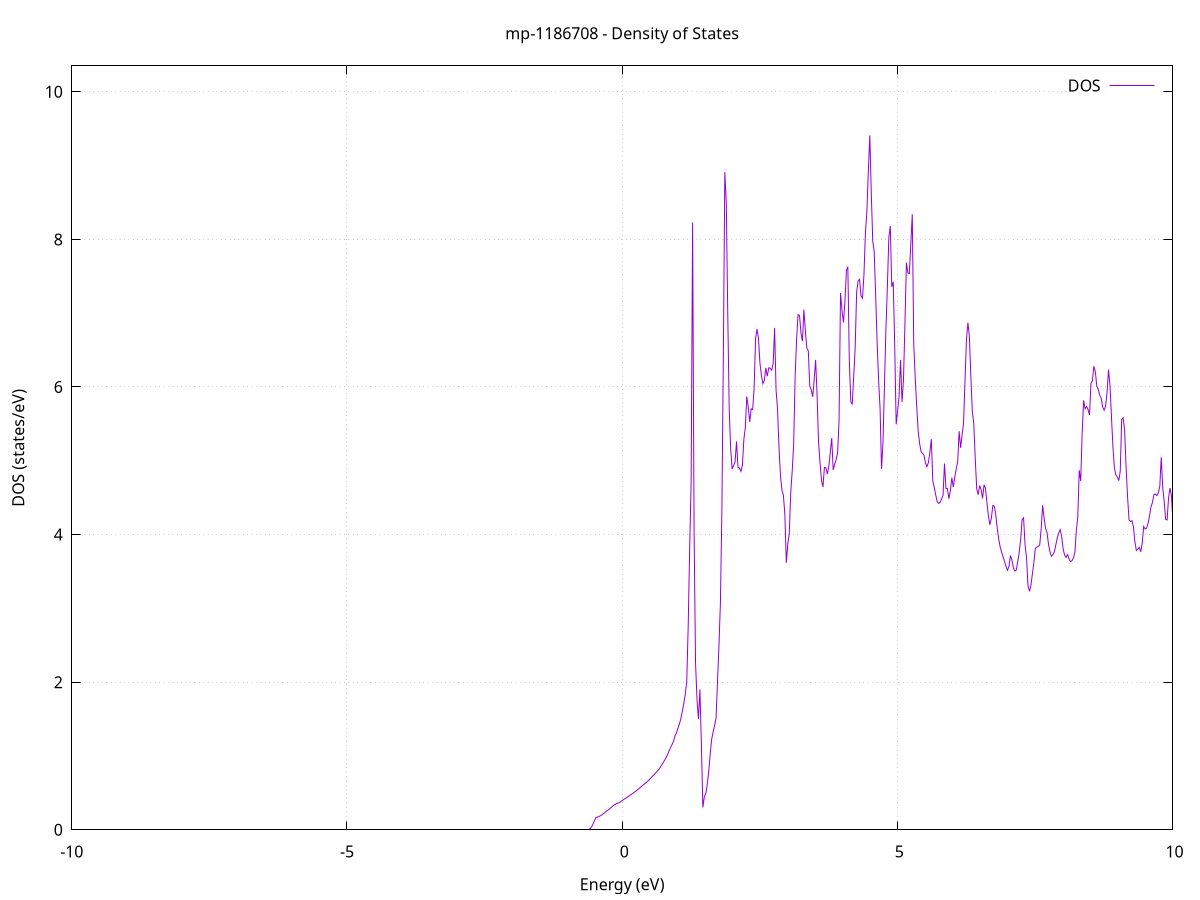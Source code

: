 set title 'mp-1186708 - Density of States'
set xlabel 'Energy (eV)'
set ylabel 'DOS (states/eV)'
set grid
set xrange [-10:10]
set yrange [0:10.351]
set xzeroaxis lt -1
set terminal png size 800,600
set output 'mp-1186708_dos_gnuplot.png'
plot '-' using 1:2 with lines title 'DOS'
-35.095800 0.000000
-35.069100 0.000000
-35.042500 0.000000
-35.015900 0.000000
-34.989300 0.000000
-34.962700 0.000000
-34.936100 0.000000
-34.909500 0.000000
-34.882900 0.000000
-34.856300 0.000000
-34.829700 0.000000
-34.803000 0.000000
-34.776400 0.000000
-34.749800 0.000000
-34.723200 0.000000
-34.696600 0.000000
-34.670000 0.000000
-34.643400 0.000000
-34.616800 0.000000
-34.590200 0.000000
-34.563600 0.000000
-34.536900 0.000000
-34.510300 0.000000
-34.483700 0.000000
-34.457100 0.000000
-34.430500 0.000000
-34.403900 0.000000
-34.377300 0.000000
-34.350700 0.000000
-34.324100 0.000000
-34.297500 0.000000
-34.270800 0.000000
-34.244200 0.000000
-34.217600 0.000000
-34.191000 0.000000
-34.164400 0.000000
-34.137800 0.000000
-34.111200 0.000000
-34.084600 0.000000
-34.058000 0.000000
-34.031400 0.000000
-34.004700 0.000000
-33.978100 0.000000
-33.951500 0.000000
-33.924900 0.000000
-33.898300 0.000000
-33.871700 0.000000
-33.845100 0.000000
-33.818500 0.000000
-33.791900 0.000000
-33.765200 0.000000
-33.738600 0.000000
-33.712000 0.000000
-33.685400 0.000000
-33.658800 0.000000
-33.632200 0.000000
-33.605600 0.000000
-33.579000 0.000000
-33.552400 0.000000
-33.525800 0.000000
-33.499100 0.000000
-33.472500 0.000000
-33.445900 0.000000
-33.419300 0.000000
-33.392700 0.000000
-33.366100 0.000000
-33.339500 0.000000
-33.312900 0.000000
-33.286300 0.000000
-33.259700 0.000000
-33.233000 0.000000
-33.206400 0.000000
-33.179800 0.000000
-33.153200 0.000000
-33.126600 0.000000
-33.100000 0.000000
-33.073400 0.000000
-33.046800 0.000000
-33.020200 0.000000
-32.993600 0.000000
-32.966900 0.000000
-32.940300 0.000000
-32.913700 0.000000
-32.887100 0.000000
-32.860500 0.000000
-32.833900 0.000000
-32.807300 0.000000
-32.780700 0.000000
-32.754100 0.000000
-32.727500 0.000000
-32.700800 0.000000
-32.674200 1.173200
-32.647600 14.674900
-32.621000 34.961000
-32.594400 23.400800
-32.567800 81.261400
-32.541200 138.782300
-32.514600 0.000000
-32.488000 0.000000
-32.461400 0.000000
-32.434700 0.000000
-32.408100 0.000000
-32.381500 0.000000
-32.354900 0.000000
-32.328300 0.000000
-32.301700 0.000000
-32.275100 0.000000
-32.248500 0.000000
-32.221900 0.000000
-32.195300 0.000000
-32.168600 0.000000
-32.142000 0.000000
-32.115400 0.000000
-32.088800 0.000000
-32.062200 0.000000
-32.035600 0.000000
-32.009000 0.000000
-31.982400 0.000000
-31.955800 0.000000
-31.929200 0.000000
-31.902500 0.000000
-31.875900 0.000000
-31.849300 0.000000
-31.822700 0.000000
-31.796100 0.000000
-31.769500 0.000000
-31.742900 0.000000
-31.716300 0.000000
-31.689700 0.000000
-31.663100 0.000000
-31.636400 0.000000
-31.609800 0.000000
-31.583200 0.000000
-31.556600 0.000000
-31.530000 0.000000
-31.503400 0.000000
-31.476800 0.000000
-31.450200 0.000000
-31.423600 0.000000
-31.396900 0.000000
-31.370300 0.000000
-31.343700 0.000000
-31.317100 0.000000
-31.290500 0.000000
-31.263900 0.000000
-31.237300 0.000000
-31.210700 0.000000
-31.184100 0.000000
-31.157500 0.000000
-31.130800 0.000000
-31.104200 0.000000
-31.077600 0.000000
-31.051000 0.000000
-31.024400 0.000000
-30.997800 0.000000
-30.971200 0.000000
-30.944600 0.000000
-30.918000 0.000000
-30.891400 0.000000
-30.864700 0.000000
-30.838100 0.000000
-30.811500 0.000000
-30.784900 0.000000
-30.758300 0.000000
-30.731700 0.000000
-30.705100 0.000000
-30.678500 0.000000
-30.651900 0.000000
-30.625300 0.000000
-30.598600 0.000000
-30.572000 0.000000
-30.545400 0.000000
-30.518800 0.000000
-30.492200 0.000000
-30.465600 0.000000
-30.439000 0.000000
-30.412400 0.000000
-30.385800 0.000000
-30.359200 0.000000
-30.332500 0.000000
-30.305900 0.000000
-30.279300 0.000000
-30.252700 0.000000
-30.226100 0.000000
-30.199500 0.000000
-30.172900 0.000000
-30.146300 0.000000
-30.119700 0.000000
-30.093100 0.000000
-30.066400 0.000000
-30.039800 0.000000
-30.013200 0.000000
-29.986600 0.000000
-29.960000 0.000000
-29.933400 0.000000
-29.906800 0.000000
-29.880200 0.000000
-29.853600 0.000000
-29.827000 0.000000
-29.800300 0.000000
-29.773700 0.000000
-29.747100 0.000000
-29.720500 0.000000
-29.693900 0.000000
-29.667300 0.000000
-29.640700 0.000000
-29.614100 0.000000
-29.587500 0.000000
-29.560900 0.000000
-29.534200 0.000000
-29.507600 0.000000
-29.481000 0.000000
-29.454400 0.000000
-29.427800 0.000000
-29.401200 0.000000
-29.374600 0.000000
-29.348000 0.000000
-29.321400 0.000000
-29.294800 0.000000
-29.268100 0.000000
-29.241500 0.000000
-29.214900 0.000000
-29.188300 0.000000
-29.161700 0.000000
-29.135100 0.000000
-29.108500 0.000000
-29.081900 0.000000
-29.055300 0.000000
-29.028600 0.000000
-29.002000 0.000000
-28.975400 0.000000
-28.948800 0.000000
-28.922200 0.000000
-28.895600 0.000000
-28.869000 0.000000
-28.842400 0.000000
-28.815800 0.000000
-28.789200 0.000000
-28.762500 0.000000
-28.735900 0.000000
-28.709300 0.000000
-28.682700 0.000000
-28.656100 0.000000
-28.629500 0.000000
-28.602900 0.000000
-28.576300 0.000000
-28.549700 0.000000
-28.523100 0.000000
-28.496400 0.000000
-28.469800 0.000000
-28.443200 0.000000
-28.416600 0.000000
-28.390000 0.000000
-28.363400 0.000000
-28.336800 0.000000
-28.310200 0.000000
-28.283600 0.000000
-28.257000 0.000000
-28.230300 0.000000
-28.203700 0.000000
-28.177100 0.000000
-28.150500 0.000000
-28.123900 0.000000
-28.097300 0.000000
-28.070700 0.000000
-28.044100 0.000000
-28.017500 0.000000
-27.990900 0.000000
-27.964200 0.000000
-27.937600 0.000000
-27.911000 0.000000
-27.884400 0.000000
-27.857800 0.000000
-27.831200 0.000000
-27.804600 0.000000
-27.778000 0.000000
-27.751400 0.000000
-27.724800 0.000000
-27.698100 0.000000
-27.671500 0.000000
-27.644900 0.000000
-27.618300 0.000000
-27.591700 0.000000
-27.565100 0.000000
-27.538500 0.000000
-27.511900 0.000000
-27.485300 0.000000
-27.458700 0.000000
-27.432000 0.000000
-27.405400 0.000000
-27.378800 0.000000
-27.352200 0.000000
-27.325600 0.000000
-27.299000 0.000000
-27.272400 0.000000
-27.245800 0.000000
-27.219200 0.000000
-27.192600 0.000000
-27.165900 0.000000
-27.139300 0.000000
-27.112700 0.000000
-27.086100 0.000000
-27.059500 0.000000
-27.032900 0.000000
-27.006300 0.000000
-26.979700 0.000000
-26.953100 0.000000
-26.926500 0.000000
-26.899800 0.000000
-26.873200 0.000000
-26.846600 0.000000
-26.820000 0.000000
-26.793400 0.000000
-26.766800 0.000000
-26.740200 0.000000
-26.713600 0.000000
-26.687000 0.000000
-26.660300 0.000000
-26.633700 0.000000
-26.607100 0.000000
-26.580500 0.000000
-26.553900 0.000000
-26.527300 0.000000
-26.500700 0.000000
-26.474100 0.000000
-26.447500 0.000000
-26.420900 0.000000
-26.394200 0.000000
-26.367600 0.000000
-26.341000 0.000000
-26.314400 0.000000
-26.287800 0.000000
-26.261200 0.000000
-26.234600 0.000000
-26.208000 0.000000
-26.181400 0.000000
-26.154800 0.000000
-26.128100 0.000000
-26.101500 0.000000
-26.074900 0.000000
-26.048300 0.000000
-26.021700 0.000000
-25.995100 0.000000
-25.968500 0.000000
-25.941900 0.000000
-25.915300 0.000000
-25.888700 0.000000
-25.862000 0.000000
-25.835400 0.000000
-25.808800 0.000000
-25.782200 0.000000
-25.755600 0.000000
-25.729000 0.000000
-25.702400 0.000000
-25.675800 0.000000
-25.649200 0.000000
-25.622600 0.000000
-25.595900 0.000000
-25.569300 0.000000
-25.542700 0.000000
-25.516100 0.000000
-25.489500 0.000000
-25.462900 0.000000
-25.436300 0.000000
-25.409700 0.000000
-25.383100 0.000000
-25.356500 0.000000
-25.329800 0.000000
-25.303200 0.000000
-25.276600 0.000000
-25.250000 0.000000
-25.223400 0.000000
-25.196800 0.000000
-25.170200 0.000000
-25.143600 0.000000
-25.117000 0.000000
-25.090400 0.000000
-25.063700 0.000000
-25.037100 0.000000
-25.010500 0.000000
-24.983900 0.000000
-24.957300 0.000000
-24.930700 0.000000
-24.904100 0.000000
-24.877500 0.000000
-24.850900 0.000000
-24.824300 0.000000
-24.797600 0.000000
-24.771000 0.000000
-24.744400 0.000000
-24.717800 0.000000
-24.691200 0.000000
-24.664600 0.000000
-24.638000 0.000000
-24.611400 0.000000
-24.584800 0.000000
-24.558200 0.000000
-24.531500 0.000000
-24.504900 0.000000
-24.478300 0.000000
-24.451700 0.000000
-24.425100 0.000000
-24.398500 0.000000
-24.371900 0.000000
-24.345300 0.000000
-24.318700 0.000000
-24.292000 0.000000
-24.265400 0.000000
-24.238800 0.000000
-24.212200 0.000000
-24.185600 0.000000
-24.159000 0.000000
-24.132400 0.000000
-24.105800 0.000000
-24.079200 0.000000
-24.052600 0.000000
-24.025900 0.000000
-23.999300 0.000000
-23.972700 0.000000
-23.946100 0.000000
-23.919500 0.000000
-23.892900 0.000000
-23.866300 0.000000
-23.839700 0.000000
-23.813100 0.000000
-23.786500 0.000000
-23.759800 0.000000
-23.733200 0.000000
-23.706600 0.000000
-23.680000 0.000000
-23.653400 0.000000
-23.626800 0.000000
-23.600200 0.000000
-23.573600 0.000000
-23.547000 0.000000
-23.520400 0.000000
-23.493700 0.000000
-23.467100 0.000000
-23.440500 0.000000
-23.413900 0.000000
-23.387300 0.000000
-23.360700 0.000000
-23.334100 0.000000
-23.307500 0.000000
-23.280900 0.000000
-23.254300 0.000000
-23.227600 0.000000
-23.201000 0.000000
-23.174400 0.000000
-23.147800 0.000000
-23.121200 0.000000
-23.094600 0.000000
-23.068000 0.000000
-23.041400 0.000000
-23.014800 0.000000
-22.988200 0.000000
-22.961500 0.000000
-22.934900 0.000000
-22.908300 0.000000
-22.881700 0.000000
-22.855100 0.000000
-22.828500 0.000000
-22.801900 0.000000
-22.775300 0.000000
-22.748700 0.000000
-22.722100 0.000000
-22.695400 0.000000
-22.668800 0.000000
-22.642200 0.000000
-22.615600 0.000000
-22.589000 0.000000
-22.562400 0.000000
-22.535800 0.000000
-22.509200 0.000000
-22.482600 0.000000
-22.456000 0.000000
-22.429300 0.000000
-22.402700 0.000000
-22.376100 0.000000
-22.349500 0.000000
-22.322900 0.000000
-22.296300 0.000000
-22.269700 0.000000
-22.243100 0.000000
-22.216500 0.000000
-22.189800 0.000000
-22.163200 0.000000
-22.136600 0.000000
-22.110000 0.000000
-22.083400 0.000000
-22.056800 0.000000
-22.030200 0.000000
-22.003600 0.000000
-21.977000 0.000000
-21.950400 0.000000
-21.923700 0.000000
-21.897100 0.000000
-21.870500 0.000000
-21.843900 0.000000
-21.817300 0.000000
-21.790700 0.000000
-21.764100 0.000000
-21.737500 0.000000
-21.710900 0.000000
-21.684300 0.000000
-21.657600 0.000000
-21.631000 0.000000
-21.604400 0.000000
-21.577800 0.000000
-21.551200 0.000000
-21.524600 0.000000
-21.498000 0.000000
-21.471400 0.000000
-21.444800 0.000000
-21.418200 0.000000
-21.391500 0.000000
-21.364900 0.000000
-21.338300 0.000000
-21.311700 0.000000
-21.285100 0.000000
-21.258500 0.000000
-21.231900 0.000000
-21.205300 0.000000
-21.178700 0.000000
-21.152100 0.000000
-21.125400 0.000000
-21.098800 0.000000
-21.072200 0.000000
-21.045600 0.000000
-21.019000 0.000000
-20.992400 0.000000
-20.965800 0.000000
-20.939200 0.000000
-20.912600 0.000000
-20.886000 0.000000
-20.859300 0.000000
-20.832700 0.000000
-20.806100 0.000000
-20.779500 0.000000
-20.752900 0.000000
-20.726300 0.000000
-20.699700 0.000000
-20.673100 0.000000
-20.646500 0.000000
-20.619900 0.000000
-20.593200 0.000000
-20.566600 0.000000
-20.540000 0.000000
-20.513400 0.000000
-20.486800 0.000000
-20.460200 0.000000
-20.433600 0.000000
-20.407000 0.000000
-20.380400 0.000000
-20.353800 0.000000
-20.327100 0.000000
-20.300500 0.000000
-20.273900 0.000000
-20.247300 0.000000
-20.220700 0.000000
-20.194100 0.000000
-20.167500 0.000000
-20.140900 0.000000
-20.114300 0.000000
-20.087700 0.000000
-20.061000 0.000000
-20.034400 0.000000
-20.007800 418.446800
-19.981200 0.000000
-19.954600 0.000000
-19.928000 0.000000
-19.901400 0.000000
-19.874800 0.000000
-19.848200 0.000000
-19.821500 0.000000
-19.794900 0.000000
-19.768300 0.000000
-19.741700 0.000000
-19.715100 0.000000
-19.688500 0.000000
-19.661900 0.000000
-19.635300 0.000000
-19.608700 0.000000
-19.582100 0.000000
-19.555400 0.000000
-19.528800 0.000000
-19.502200 0.000000
-19.475600 0.000000
-19.449000 0.000000
-19.422400 0.000000
-19.395800 0.000000
-19.369200 0.000000
-19.342600 0.000000
-19.316000 0.000000
-19.289300 0.000000
-19.262700 0.000000
-19.236100 0.000000
-19.209500 0.000000
-19.182900 0.000000
-19.156300 0.000000
-19.129700 0.000000
-19.103100 0.000000
-19.076500 0.000000
-19.049900 0.000000
-19.023200 0.000000
-18.996600 0.000000
-18.970000 0.000000
-18.943400 0.000000
-18.916800 0.000000
-18.890200 0.000000
-18.863600 0.000000
-18.837000 0.000000
-18.810400 0.000000
-18.783800 0.000000
-18.757100 0.000000
-18.730500 0.000000
-18.703900 0.000000
-18.677300 0.000000
-18.650700 0.000000
-18.624100 0.000000
-18.597500 0.000000
-18.570900 0.000000
-18.544300 0.000000
-18.517700 0.000000
-18.491000 0.000000
-18.464400 0.000000
-18.437800 0.000000
-18.411200 0.000000
-18.384600 0.000000
-18.358000 0.000000
-18.331400 0.000000
-18.304800 0.000000
-18.278200 0.000000
-18.251600 0.000000
-18.224900 0.000000
-18.198300 0.000000
-18.171700 0.000000
-18.145100 0.000000
-18.118500 0.000000
-18.091900 0.000000
-18.065300 0.000000
-18.038700 0.000000
-18.012100 0.000000
-17.985500 0.000000
-17.958800 0.000000
-17.932200 0.000000
-17.905600 0.000000
-17.879000 0.000000
-17.852400 0.000000
-17.825800 0.000000
-17.799200 0.000000
-17.772600 0.000000
-17.746000 0.000000
-17.719400 0.000000
-17.692700 0.000000
-17.666100 0.000000
-17.639500 0.000000
-17.612900 0.000000
-17.586300 0.000000
-17.559700 0.000000
-17.533100 0.000000
-17.506500 0.000000
-17.479900 0.000000
-17.453200 0.000000
-17.426600 0.000000
-17.400000 0.000000
-17.373400 0.000000
-17.346800 0.000000
-17.320200 0.000000
-17.293600 0.000000
-17.267000 0.000000
-17.240400 0.000000
-17.213800 0.000000
-17.187100 0.000000
-17.160500 0.000000
-17.133900 0.000000
-17.107300 0.000000
-17.080700 0.000000
-17.054100 0.000000
-17.027500 0.000000
-17.000900 0.000000
-16.974300 0.000000
-16.947700 0.000000
-16.921000 0.000000
-16.894400 0.000000
-16.867800 0.000000
-16.841200 0.000000
-16.814600 0.000000
-16.788000 0.000000
-16.761400 0.000000
-16.734800 0.000000
-16.708200 0.000000
-16.681600 0.000000
-16.654900 0.000000
-16.628300 0.000000
-16.601700 0.000000
-16.575100 0.000000
-16.548500 0.000000
-16.521900 0.000000
-16.495300 0.000000
-16.468700 0.000000
-16.442100 0.000000
-16.415500 0.000000
-16.388800 0.000000
-16.362200 0.000000
-16.335600 0.000000
-16.309000 0.000000
-16.282400 0.000000
-16.255800 0.000000
-16.229200 0.000000
-16.202600 0.000000
-16.176000 0.000000
-16.149400 0.000000
-16.122700 0.000000
-16.096100 0.000000
-16.069500 0.000000
-16.042900 0.000000
-16.016300 0.000000
-15.989700 0.000000
-15.963100 0.000000
-15.936500 0.000000
-15.909900 0.000000
-15.883300 0.000000
-15.856600 0.000000
-15.830000 0.000000
-15.803400 0.000000
-15.776800 0.000000
-15.750200 0.000000
-15.723600 0.000000
-15.697000 0.000000
-15.670400 0.000000
-15.643800 0.000000
-15.617200 0.000000
-15.590500 0.000000
-15.563900 0.000000
-15.537300 0.000000
-15.510700 0.000000
-15.484100 0.000000
-15.457500 0.000000
-15.430900 0.000000
-15.404300 0.000000
-15.377700 0.000000
-15.351100 0.000000
-15.324400 0.000000
-15.297800 0.000000
-15.271200 0.000000
-15.244600 2.519100
-15.218000 4.642500
-15.191400 5.198100
-15.164800 6.456900
-15.138200 7.884000
-15.111600 14.741400
-15.084900 15.421900
-15.058300 18.907100
-15.031700 17.723200
-15.005100 20.685500
-14.978500 22.403800
-14.951900 25.233400
-14.925300 23.033800
-14.898700 34.290700
-14.872100 11.572900
-14.845500 5.193100
-14.818800 7.593000
-14.792200 15.277800
-14.765600 20.189500
-14.739000 17.205000
-14.712400 13.675900
-14.685800 17.245100
-14.659200 22.885500
-14.632600 20.950700
-14.606000 19.079300
-14.579400 19.461700
-14.552700 17.695700
-14.526100 14.605300
-14.499500 31.521000
-14.472900 30.955600
-14.446300 22.540200
-14.419700 25.053200
-14.393100 43.542900
-14.366500 47.281400
-14.339900 38.298700
-14.313300 1.714800
-14.286600 0.000000
-14.260000 0.000000
-14.233400 0.000000
-14.206800 0.000000
-14.180200 0.000000
-14.153600 0.000000
-14.127000 0.000000
-14.100400 0.000000
-14.073800 0.000000
-14.047200 0.000000
-14.020500 0.000000
-13.993900 0.000000
-13.967300 0.000000
-13.940700 0.000000
-13.914100 0.000000
-13.887500 0.000000
-13.860900 0.000000
-13.834300 0.000000
-13.807700 0.000000
-13.781100 0.000000
-13.754400 0.000000
-13.727800 0.000000
-13.701200 0.000000
-13.674600 0.000000
-13.648000 0.000000
-13.621400 0.000000
-13.594800 0.000000
-13.568200 0.000000
-13.541600 0.000000
-13.515000 0.000000
-13.488300 0.000000
-13.461700 0.000000
-13.435100 0.000000
-13.408500 0.000000
-13.381900 0.000000
-13.355300 0.000000
-13.328700 0.000000
-13.302100 0.000000
-13.275500 0.000000
-13.248900 0.000000
-13.222200 0.000000
-13.195600 0.000000
-13.169000 0.000000
-13.142400 0.000000
-13.115800 0.000000
-13.089200 0.000000
-13.062600 0.000000
-13.036000 0.000000
-13.009400 0.000000
-12.982800 0.000000
-12.956100 0.000000
-12.929500 0.000000
-12.902900 0.000000
-12.876300 0.000000
-12.849700 0.000000
-12.823100 0.000000
-12.796500 0.000000
-12.769900 0.000000
-12.743300 0.000000
-12.716600 0.000000
-12.690000 0.000000
-12.663400 0.000000
-12.636800 0.000000
-12.610200 0.000000
-12.583600 0.000000
-12.557000 0.000000
-12.530400 0.000000
-12.503800 0.000000
-12.477200 0.000000
-12.450500 0.000000
-12.423900 0.000000
-12.397300 0.000000
-12.370700 0.000000
-12.344100 0.000000
-12.317500 0.000000
-12.290900 0.000000
-12.264300 0.000000
-12.237700 0.000000
-12.211100 0.000000
-12.184400 0.000000
-12.157800 0.000000
-12.131200 0.000000
-12.104600 0.000000
-12.078000 0.000000
-12.051400 0.000000
-12.024800 0.000000
-11.998200 0.000000
-11.971600 0.000000
-11.945000 0.000000
-11.918300 0.000000
-11.891700 0.000000
-11.865100 0.000000
-11.838500 0.000000
-11.811900 0.000000
-11.785300 0.000000
-11.758700 0.000000
-11.732100 0.000000
-11.705500 0.000000
-11.678900 0.000000
-11.652200 0.000000
-11.625600 0.000000
-11.599000 0.000000
-11.572400 0.000000
-11.545800 0.000000
-11.519200 0.000000
-11.492600 0.000000
-11.466000 0.000000
-11.439400 0.000000
-11.412800 0.000000
-11.386100 0.000000
-11.359500 0.000000
-11.332900 0.000000
-11.306300 0.000000
-11.279700 0.000000
-11.253100 0.000000
-11.226500 0.000000
-11.199900 0.000000
-11.173300 0.000000
-11.146700 0.000000
-11.120000 0.000000
-11.093400 0.000000
-11.066800 0.000000
-11.040200 0.000000
-11.013600 0.000000
-10.987000 0.000000
-10.960400 0.000000
-10.933800 0.000000
-10.907200 0.000000
-10.880600 0.000000
-10.853900 0.000000
-10.827300 0.000000
-10.800700 0.000000
-10.774100 0.000000
-10.747500 0.000000
-10.720900 0.000000
-10.694300 0.000000
-10.667700 0.000000
-10.641100 0.000000
-10.614500 0.000000
-10.587800 0.000000
-10.561200 0.000000
-10.534600 0.000000
-10.508000 0.000000
-10.481400 0.000000
-10.454800 0.000000
-10.428200 0.000000
-10.401600 0.000000
-10.375000 0.000000
-10.348300 0.000000
-10.321700 0.000000
-10.295100 0.000000
-10.268500 0.000000
-10.241900 0.000000
-10.215300 0.000000
-10.188700 0.000000
-10.162100 0.000000
-10.135500 0.000000
-10.108900 0.000000
-10.082200 0.000000
-10.055600 0.000000
-10.029000 0.000000
-10.002400 0.000000
-9.975800 0.000000
-9.949200 0.000000
-9.922600 0.000000
-9.896000 0.000000
-9.869400 0.000000
-9.842800 0.000000
-9.816100 0.000000
-9.789500 0.000000
-9.762900 0.000000
-9.736300 0.000000
-9.709700 0.000000
-9.683100 0.000000
-9.656500 0.000000
-9.629900 0.000000
-9.603300 0.000000
-9.576700 0.000000
-9.550000 0.000000
-9.523400 0.000000
-9.496800 0.000000
-9.470200 0.000000
-9.443600 0.000000
-9.417000 0.000000
-9.390400 0.000000
-9.363800 0.000000
-9.337200 0.000000
-9.310600 0.000000
-9.283900 0.000000
-9.257300 0.000000
-9.230700 0.000000
-9.204100 0.000000
-9.177500 0.000000
-9.150900 0.000000
-9.124300 0.000000
-9.097700 0.000000
-9.071100 0.000000
-9.044500 0.000000
-9.017800 0.000000
-8.991200 0.000000
-8.964600 0.000000
-8.938000 0.000000
-8.911400 0.000000
-8.884800 0.000000
-8.858200 0.000000
-8.831600 0.000000
-8.805000 0.000000
-8.778400 0.000000
-8.751700 0.000000
-8.725100 0.000000
-8.698500 0.000000
-8.671900 0.000000
-8.645300 0.000000
-8.618700 0.000000
-8.592100 0.000000
-8.565500 0.000000
-8.538900 0.000000
-8.512300 0.000000
-8.485600 0.000000
-8.459000 0.000000
-8.432400 0.000000
-8.405800 0.000000
-8.379200 0.000000
-8.352600 0.000000
-8.326000 0.000000
-8.299400 0.000000
-8.272800 0.000000
-8.246100 0.000000
-8.219500 0.000000
-8.192900 0.000000
-8.166300 0.000000
-8.139700 0.000000
-8.113100 0.000000
-8.086500 0.000000
-8.059900 0.000000
-8.033300 0.000000
-8.006700 0.000000
-7.980000 0.000000
-7.953400 0.000000
-7.926800 0.000000
-7.900200 0.000000
-7.873600 0.000000
-7.847000 0.000000
-7.820400 0.000000
-7.793800 0.000000
-7.767200 0.000000
-7.740600 0.000000
-7.713900 0.000000
-7.687300 0.000000
-7.660700 0.000000
-7.634100 0.000000
-7.607500 0.000000
-7.580900 0.000000
-7.554300 0.000000
-7.527700 0.000000
-7.501100 0.000000
-7.474500 0.000000
-7.447800 0.000000
-7.421200 0.000000
-7.394600 0.000000
-7.368000 0.000000
-7.341400 0.000000
-7.314800 0.000000
-7.288200 0.000000
-7.261600 0.000000
-7.235000 0.000000
-7.208400 0.000000
-7.181700 0.000000
-7.155100 0.000000
-7.128500 0.000000
-7.101900 0.000000
-7.075300 0.000000
-7.048700 0.000000
-7.022100 0.000000
-6.995500 0.000000
-6.968900 0.000000
-6.942300 0.000000
-6.915600 0.000000
-6.889000 0.000000
-6.862400 0.000000
-6.835800 0.000000
-6.809200 0.000000
-6.782600 0.000000
-6.756000 0.000000
-6.729400 0.000000
-6.702800 0.000000
-6.676200 0.000000
-6.649500 0.000000
-6.622900 0.000000
-6.596300 0.000000
-6.569700 0.000000
-6.543100 0.000000
-6.516500 0.000000
-6.489900 0.000000
-6.463300 0.000000
-6.436700 0.000000
-6.410100 0.000000
-6.383400 0.000000
-6.356800 0.000000
-6.330200 0.000000
-6.303600 0.000000
-6.277000 0.000000
-6.250400 0.000000
-6.223800 0.000000
-6.197200 0.000000
-6.170600 0.000000
-6.144000 0.000000
-6.117300 0.000000
-6.090700 0.000000
-6.064100 0.000000
-6.037500 0.000000
-6.010900 0.000000
-5.984300 0.000000
-5.957700 0.000000
-5.931100 0.000000
-5.904500 0.000000
-5.877800 0.000000
-5.851200 0.000000
-5.824600 0.000000
-5.798000 0.000000
-5.771400 0.000000
-5.744800 0.000000
-5.718200 0.000000
-5.691600 0.000000
-5.665000 0.000000
-5.638400 0.000000
-5.611700 0.000000
-5.585100 0.000000
-5.558500 0.000000
-5.531900 0.000000
-5.505300 0.000000
-5.478700 0.000000
-5.452100 0.000000
-5.425500 0.000000
-5.398900 0.000000
-5.372300 0.000000
-5.345600 0.000000
-5.319000 0.000000
-5.292400 0.000000
-5.265800 0.000000
-5.239200 0.000000
-5.212600 0.000000
-5.186000 0.000000
-5.159400 0.000000
-5.132800 0.000000
-5.106200 0.000000
-5.079500 0.000000
-5.052900 0.000000
-5.026300 0.000000
-4.999700 0.000000
-4.973100 0.000000
-4.946500 0.000000
-4.919900 0.000000
-4.893300 0.000000
-4.866700 0.000000
-4.840100 0.000000
-4.813400 0.000000
-4.786800 0.000000
-4.760200 0.000000
-4.733600 0.000000
-4.707000 0.000000
-4.680400 0.000000
-4.653800 0.000000
-4.627200 0.000000
-4.600600 0.000000
-4.574000 0.000000
-4.547300 0.000000
-4.520700 0.000000
-4.494100 0.000000
-4.467500 0.000000
-4.440900 0.000000
-4.414300 0.000000
-4.387700 0.000000
-4.361100 0.000000
-4.334500 0.000000
-4.307900 0.000000
-4.281200 0.000000
-4.254600 0.000000
-4.228000 0.000000
-4.201400 0.000000
-4.174800 0.000000
-4.148200 0.000000
-4.121600 0.000000
-4.095000 0.000000
-4.068400 0.000000
-4.041800 0.000000
-4.015100 0.000000
-3.988500 0.000000
-3.961900 0.000000
-3.935300 0.000000
-3.908700 0.000000
-3.882100 0.000000
-3.855500 0.000000
-3.828900 0.000000
-3.802300 0.000000
-3.775700 0.000000
-3.749000 0.000000
-3.722400 0.000000
-3.695800 0.000000
-3.669200 0.000000
-3.642600 0.000000
-3.616000 0.000000
-3.589400 0.000000
-3.562800 0.000000
-3.536200 0.000000
-3.509500 0.000000
-3.482900 0.000000
-3.456300 0.000000
-3.429700 0.000000
-3.403100 0.000000
-3.376500 0.000000
-3.349900 0.000000
-3.323300 0.000000
-3.296700 0.000000
-3.270100 0.000000
-3.243400 0.000000
-3.216800 0.000000
-3.190200 0.000000
-3.163600 0.000000
-3.137000 0.000000
-3.110400 0.000000
-3.083800 0.000000
-3.057200 0.000000
-3.030600 0.000000
-3.004000 0.000000
-2.977300 0.000000
-2.950700 0.000000
-2.924100 0.000000
-2.897500 0.000000
-2.870900 0.000000
-2.844300 0.000000
-2.817700 0.000000
-2.791100 0.000000
-2.764500 0.000000
-2.737900 0.000000
-2.711200 0.000000
-2.684600 0.000000
-2.658000 0.000000
-2.631400 0.000000
-2.604800 0.000000
-2.578200 0.000000
-2.551600 0.000000
-2.525000 0.000000
-2.498400 0.000000
-2.471800 0.000000
-2.445100 0.000000
-2.418500 0.000000
-2.391900 0.000000
-2.365300 0.000000
-2.338700 0.000000
-2.312100 0.000000
-2.285500 0.000000
-2.258900 0.000000
-2.232300 0.000000
-2.205700 0.000000
-2.179000 0.000000
-2.152400 0.000000
-2.125800 0.000000
-2.099200 0.000000
-2.072600 0.000000
-2.046000 0.000000
-2.019400 0.000000
-1.992800 0.000000
-1.966200 0.000000
-1.939600 0.000000
-1.912900 0.000000
-1.886300 0.000000
-1.859700 0.000000
-1.833100 0.000000
-1.806500 0.000000
-1.779900 0.000000
-1.753300 0.000000
-1.726700 0.000000
-1.700100 0.000000
-1.673500 0.000000
-1.646800 0.000000
-1.620200 0.000000
-1.593600 0.000000
-1.567000 0.000000
-1.540400 0.000000
-1.513800 0.000000
-1.487200 0.000000
-1.460600 0.000000
-1.434000 0.000000
-1.407400 0.000000
-1.380700 0.000000
-1.354100 0.000000
-1.327500 0.000000
-1.300900 0.000000
-1.274300 0.000000
-1.247700 0.000000
-1.221100 0.000000
-1.194500 0.000000
-1.167900 0.000000
-1.141200 0.000000
-1.114600 0.000000
-1.088000 0.000000
-1.061400 0.000000
-1.034800 0.000000
-1.008200 0.000000
-0.981600 0.000000
-0.955000 0.000000
-0.928400 0.000000
-0.901800 0.000000
-0.875100 0.000000
-0.848500 0.000000
-0.821900 0.000000
-0.795300 0.000000
-0.768700 0.000000
-0.742100 0.000000
-0.715500 0.000000
-0.688900 0.000000
-0.662300 0.000000
-0.635700 0.000000
-0.609000 0.002600
-0.582400 0.015800
-0.555800 0.040400
-0.529200 0.076300
-0.502600 0.121500
-0.476000 0.168200
-0.449400 0.172200
-0.422800 0.179300
-0.396200 0.189600
-0.369600 0.202200
-0.342900 0.216500
-0.316300 0.232400
-0.289700 0.249900
-0.263100 0.262600
-0.236500 0.277700
-0.209900 0.294800
-0.183300 0.312200
-0.156700 0.329300
-0.130100 0.343200
-0.103500 0.353800
-0.076800 0.361100
-0.050200 0.367300
-0.023600 0.383800
0.003000 0.397000
0.029600 0.410400
0.056200 0.423800
0.082800 0.437200
0.109400 0.450500
0.136000 0.463600
0.162600 0.477100
0.189300 0.491200
0.215900 0.505300
0.242500 0.519700
0.269100 0.535000
0.295700 0.551300
0.322300 0.568500
0.348900 0.586300
0.375500 0.602900
0.402100 0.619100
0.428700 0.635600
0.455400 0.652400
0.482000 0.669300
0.508600 0.690700
0.535200 0.711600
0.561800 0.731900
0.588400 0.752900
0.615000 0.774500
0.641600 0.796800
0.668200 0.819800
0.694800 0.849500
0.721500 0.880500
0.748100 0.913000
0.774700 0.946400
0.801300 0.981000
0.827900 1.024200
0.854500 1.071300
0.881100 1.114300
0.907700 1.157400
0.934300 1.201600
0.960900 1.273100
0.987600 1.313900
1.014200 1.373800
1.040800 1.433000
1.067400 1.509000
1.094000 1.605200
1.120600 1.713000
1.147200 1.837600
1.173800 2.009300
1.200400 2.764300
1.227100 3.822800
1.253700 4.709800
1.280300 8.231300
1.306900 4.071100
1.333500 2.264800
1.360100 1.767900
1.386700 1.500000
1.413300 1.902200
1.439900 1.150300
1.466500 0.303000
1.493200 0.445400
1.519800 0.490900
1.546400 0.613900
1.573000 0.790700
1.599600 1.025300
1.626200 1.223300
1.652800 1.325200
1.679400 1.409000
1.706000 1.514700
1.732600 2.006600
1.759300 2.496900
1.785900 3.081900
1.812500 4.338400
1.839100 6.448800
1.865700 8.912100
1.892300 8.496600
1.918900 6.997600
1.945500 5.692600
1.972100 5.158500
1.998700 4.889300
2.025400 4.935300
2.052000 4.986400
2.078600 5.261800
2.105200 4.913700
2.131800 4.901700
2.158400 4.855800
2.185000 4.938300
2.211600 5.289800
2.238200 5.449100
2.264800 5.871400
2.291500 5.731900
2.318100 5.526500
2.344700 5.704900
2.371300 5.693600
2.397900 5.977800
2.424500 6.657200
2.451100 6.783900
2.477700 6.656200
2.504300 6.319500
2.530900 6.155200
2.557600 6.044800
2.584200 6.092200
2.610800 6.258400
2.637400 6.145700
2.664000 6.259800
2.690600 6.255000
2.717200 6.227800
2.743800 6.317200
2.770400 6.797700
2.797000 5.953700
2.823700 5.700400
2.850300 5.175100
2.876900 4.794400
2.903500 4.599000
2.930100 4.533900
2.956700 4.269800
2.983300 3.618400
3.009900 3.875400
3.036500 4.008100
3.063100 4.568900
3.089800 4.855300
3.116400 5.221600
3.143000 6.137300
3.169600 6.642500
3.196200 6.979000
3.222800 6.971400
3.249400 6.732600
3.276000 6.621300
3.302600 7.048000
3.329300 6.755200
3.355900 6.527800
3.382500 6.489700
3.409100 6.013400
3.435700 5.961200
3.462300 5.866600
3.488900 6.093900
3.515500 6.366600
3.542100 5.886700
3.568700 5.253300
3.595400 4.972800
3.622000 4.734900
3.648600 4.644700
3.675200 4.909400
3.701800 4.906400
3.728400 4.820700
3.755000 4.920600
3.781600 5.113200
3.808200 5.307200
3.834800 4.875800
3.861500 4.953800
3.888100 5.012700
3.914700 5.106400
3.941300 5.546500
3.967900 7.274300
3.994500 7.044500
4.021100 6.874400
4.047700 7.150500
4.074300 7.575800
4.100900 7.631100
4.127600 6.365700
4.154200 5.803900
4.180800 5.762700
4.207400 6.136900
4.234000 6.530600
4.260600 7.283100
4.287200 7.439000
4.313800 7.459000
4.340400 7.234900
4.367000 7.202800
4.393700 7.519400
4.420300 8.090100
4.446900 8.377400
4.473500 8.924000
4.500100 9.409900
4.526700 8.632000
4.553300 7.980300
4.579900 7.834700
4.606500 7.243600
4.633100 6.602100
4.659800 6.092700
4.686400 5.716400
4.713000 4.887500
4.739600 5.246600
4.766200 6.021300
4.792800 6.781800
4.819400 7.365300
4.846000 8.026300
4.872600 8.182500
4.899200 7.357600
4.925900 7.424400
4.952500 6.565100
4.979100 5.494900
5.005700 5.677800
5.032300 5.881100
5.058900 6.366400
5.085500 5.796400
5.112100 6.099900
5.138700 6.862100
5.165300 7.684800
5.192000 7.545300
5.218600 7.535900
5.245200 7.942500
5.271800 8.339800
5.298400 6.588200
5.325000 6.124700
5.351600 5.749300
5.378200 5.407900
5.404800 5.237000
5.431400 5.125300
5.458100 5.099600
5.484700 5.076200
5.511300 4.970800
5.537900 4.920200
5.564500 4.975000
5.591100 5.111800
5.617700 5.292500
5.644300 4.726800
5.670900 4.643000
5.697600 4.537000
5.724200 4.448200
5.750800 4.421300
5.777400 4.437400
5.804000 4.479000
5.830600 4.532400
5.857200 4.962500
5.883800 4.621800
5.910400 4.623400
5.937000 4.484900
5.963700 4.592100
5.990300 4.770800
6.016900 4.646000
6.043500 4.780300
6.070100 4.888900
6.096700 4.987200
6.123300 5.400600
6.149900 5.175900
6.176500 5.351100
6.203100 5.503700
6.229800 6.082800
6.256400 6.644200
6.283000 6.871900
6.309600 6.680700
6.336200 6.140300
6.362800 5.671500
6.389400 5.500300
6.416000 5.025900
6.442600 4.621500
6.469200 4.539900
6.495900 4.663000
6.522500 4.609100
6.549100 4.489900
6.575700 4.674100
6.602300 4.626100
6.628900 4.428500
6.655500 4.253900
6.682100 4.132200
6.708700 4.223500
6.735300 4.393100
6.762000 4.385900
6.788600 4.268100
6.815200 4.087700
6.841800 3.941700
6.868400 3.835100
6.895000 3.760000
6.921600 3.696500
6.948200 3.635500
6.974800 3.571000
7.001400 3.517000
7.028100 3.564700
7.054700 3.716000
7.081300 3.657700
7.107900 3.554000
7.134500 3.505300
7.161100 3.518000
7.187700 3.630500
7.214300 3.757600
7.240900 3.930000
7.267500 4.202600
7.294200 4.227100
7.320800 3.861500
7.347400 3.689100
7.374000 3.310800
7.400600 3.231900
7.427200 3.307900
7.453800 3.464900
7.480400 3.614100
7.507000 3.814000
7.533600 3.829900
7.560300 3.840500
7.586900 3.855800
7.613500 4.076900
7.640100 4.397200
7.666700 4.224700
7.693300 4.086400
7.719900 4.028200
7.746500 3.871200
7.773100 3.768200
7.799700 3.707100
7.826400 3.727700
7.853000 3.764900
7.879600 3.858900
7.906200 3.953300
7.932800 4.023300
7.959400 4.064000
7.986000 3.973700
8.012600 3.808100
8.039200 3.722700
8.065900 3.691800
8.092500 3.729000
8.119100 3.672800
8.145700 3.633400
8.172300 3.645000
8.198900 3.680100
8.225500 3.749100
8.252100 4.050800
8.278700 4.232200
8.305300 4.872000
8.332000 4.724600
8.358600 5.375300
8.385200 5.819100
8.411800 5.704700
8.438400 5.736000
8.465000 5.696300
8.491600 5.619600
8.518200 6.049400
8.544800 6.085700
8.571400 6.281900
8.598100 6.206800
8.624700 6.010700
8.651300 5.966500
8.677900 5.886900
8.704500 5.848100
8.731100 5.725900
8.757700 5.685200
8.784300 5.740500
8.810900 5.926100
8.837500 6.234800
8.864200 6.022200
8.890800 5.601600
8.917400 5.190000
8.944000 4.906400
8.970600 4.808800
8.997200 4.783100
9.023800 4.731400
9.050400 4.857100
9.077000 5.561500
9.103600 5.581900
9.130300 5.413500
9.156900 4.912300
9.183500 4.514900
9.210100 4.198300
9.236700 4.177000
9.263300 4.188600
9.289900 4.108500
9.316500 3.904400
9.343100 3.784800
9.369700 3.803200
9.396400 3.826400
9.423000 3.767000
9.449600 3.883000
9.476200 4.109000
9.502800 4.076200
9.529400 4.087900
9.556000 4.152700
9.582600 4.254000
9.609200 4.374900
9.635800 4.434800
9.662500 4.541100
9.689100 4.550000
9.715700 4.528800
9.742300 4.563600
9.768900 4.649700
9.795500 5.046600
9.822100 4.637800
9.848700 4.452400
9.875300 4.208100
9.901900 4.197900
9.928600 4.500600
9.955200 4.630200
9.981800 4.521200
10.008400 4.152600
10.035000 3.615600
10.061600 3.485000
10.088200 3.391200
10.114800 3.508900
10.141400 3.501500
10.168000 3.114700
10.194700 2.794000
10.221300 2.726400
10.247900 2.729100
10.274500 2.709200
10.301100 2.978300
10.327700 2.855700
10.354300 2.708700
10.380900 2.657600
10.407500 2.862800
10.434200 2.613300
10.460800 2.363800
10.487400 2.295900
10.514000 2.121300
10.540600 1.860300
10.567200 1.648700
10.593800 1.618500
10.620400 1.597100
10.647000 1.576100
10.673600 1.550900
10.700300 1.606700
10.726900 1.408600
10.753500 1.310600
10.780100 1.254400
10.806700 1.226400
10.833300 1.233000
10.859900 1.284500
10.886500 1.296800
10.913100 1.396100
10.939700 1.513800
10.966400 1.825600
10.993000 2.104400
11.019600 2.225100
11.046200 2.454600
11.072800 2.586500
11.099400 2.740700
11.126000 2.837900
11.152600 2.656700
11.179200 2.857400
11.205800 2.593600
11.232500 2.622600
11.259100 2.722500
11.285700 2.750600
11.312300 2.644600
11.338900 2.627400
11.365500 2.631700
11.392100 2.613400
11.418700 2.574800
11.445300 2.442600
11.471900 2.235400
11.498600 2.032500
11.525200 1.958300
11.551800 1.954800
11.578400 2.034300
11.605000 2.115300
11.631600 2.436200
11.658200 3.515900
11.684800 3.764400
11.711400 4.138700
11.738000 4.259700
11.764700 4.243400
11.791300 4.060700
11.817900 3.940600
11.844500 3.942100
11.871100 4.035800
11.897700 4.334500
11.924300 4.451000
11.950900 4.412400
11.977500 5.037600
12.004100 4.415500
12.030800 4.103600
12.057400 4.050700
12.084000 4.078100
12.110600 4.093600
12.137200 4.142700
12.163800 4.176500
12.190400 4.253400
12.217000 4.240100
12.243600 4.337400
12.270200 4.464400
12.296900 4.217500
12.323500 4.269700
12.350100 4.351800
12.376700 4.613200
12.403300 4.595300
12.429900 4.146900
12.456500 3.914900
12.483100 3.809000
12.509700 3.722900
12.536300 3.693500
12.563000 3.714800
12.589600 3.760500
12.616200 3.753300
12.642800 3.687700
12.669400 3.732500
12.696000 3.684300
12.722600 3.621800
12.749200 3.593000
12.775800 3.628200
12.802500 3.767800
12.829100 3.922900
12.855700 3.831900
12.882300 3.866000
12.908900 3.935700
12.935500 4.392300
12.962100 4.016500
12.988700 3.931000
13.015300 3.981400
13.041900 4.035200
13.068600 4.058000
13.095200 4.072800
13.121800 4.161900
13.148400 4.332800
13.175000 4.465000
13.201600 4.520800
13.228200 4.432900
13.254800 4.361000
13.281400 3.920800
13.308000 3.565600
13.334700 3.542700
13.361300 3.488200
13.387900 3.474100
13.414500 3.731200
13.441100 3.730600
13.467700 3.719400
13.494300 3.706400
13.520900 3.689800
13.547500 3.632000
13.574100 3.548500
13.600800 3.435300
13.627400 3.309500
13.654000 3.238100
13.680600 3.165900
13.707200 3.078500
13.733800 3.043900
13.760400 3.181600
13.787000 3.378000
13.813600 3.624900
13.840200 3.788900
13.866900 3.993800
13.893500 4.199300
13.920100 4.350600
13.946700 4.453300
13.973300 4.532100
13.999900 4.700800
14.026500 4.896800
14.053100 5.079100
14.079700 5.263900
14.106300 6.157600
14.133000 5.414100
14.159600 5.291500
14.186200 5.185200
14.212800 5.176800
14.239400 5.235300
14.266000 5.300100
14.292600 5.218900
14.319200 5.175900
14.345800 5.190200
14.372400 5.139700
14.399100 5.124600
14.425700 5.049900
14.452300 5.007800
14.478900 4.854700
14.505500 4.865900
14.532100 5.044500
14.558700 5.115900
14.585300 5.025100
14.611900 4.759900
14.638500 4.474100
14.665200 4.605000
14.691800 4.676900
14.718400 4.954700
14.745000 4.022800
14.771600 3.834500
14.798200 3.848300
14.824800 4.007300
14.851400 4.213200
14.878000 4.452700
14.904600 4.839300
14.931300 5.287800
14.957900 5.471700
14.984500 5.438100
15.011100 5.775500
15.037700 6.278400
15.064300 6.880000
15.090900 7.654400
15.117500 6.410100
15.144100 5.888400
15.170800 5.224200
15.197400 4.543000
15.224000 4.427500
15.250600 4.239600
15.277200 3.944600
15.303800 3.637500
15.330400 3.696500
15.357000 3.042200
15.383600 2.179100
15.410200 1.792000
15.436900 1.452400
15.463500 1.118800
15.490100 0.857400
15.516700 0.622700
15.543300 0.420800
15.569900 0.224000
15.596500 0.085000
15.623100 0.026400
15.649700 0.011800
15.676300 0.003200
15.703000 0.000000
15.729600 0.000000
15.756200 0.000000
15.782800 0.000000
15.809400 0.000000
15.836000 0.000000
15.862600 0.000000
15.889200 0.000000
15.915800 0.000000
15.942400 0.000000
15.969100 0.000000
15.995700 0.000000
16.022300 0.000000
16.048900 0.000000
16.075500 0.000000
16.102100 0.000000
16.128700 0.000000
16.155300 0.000000
16.181900 0.000000
16.208500 0.000000
16.235200 0.000000
16.261800 0.000000
16.288400 0.000000
16.315000 0.000000
16.341600 0.000000
16.368200 0.000000
16.394800 0.000000
16.421400 0.000000
16.448000 0.000000
16.474600 0.000000
16.501300 0.000000
16.527900 0.000000
16.554500 0.000000
16.581100 0.000000
16.607700 0.000000
16.634300 0.000000
16.660900 0.000000
16.687500 0.000000
16.714100 0.000000
16.740700 0.000000
16.767400 0.000000
16.794000 0.000000
16.820600 0.000000
16.847200 0.000000
16.873800 0.000000
16.900400 0.000000
16.927000 0.000000
16.953600 0.000000
16.980200 0.000000
17.006800 0.000000
17.033500 0.000000
17.060100 0.000000
17.086700 0.000000
17.113300 0.000000
17.139900 0.000000
17.166500 0.000000
17.193100 0.000000
17.219700 0.000000
17.246300 0.000000
17.273000 0.000000
17.299600 0.000000
17.326200 0.000000
17.352800 0.000000
17.379400 0.000000
17.406000 0.000000
17.432600 0.000000
17.459200 0.000000
17.485800 0.000000
17.512400 0.000000
17.539100 0.000000
17.565700 0.000000
17.592300 0.000000
17.618900 0.000000
17.645500 0.000000
17.672100 0.000000
17.698700 0.000000
17.725300 0.000000
17.751900 0.000000
17.778500 0.000000
17.805200 0.000000
17.831800 0.000000
17.858400 0.000000
17.885000 0.000000
17.911600 0.000000
17.938200 0.000000
17.964800 0.000000
17.991400 0.000000
18.018000 0.000000
18.044600 0.000000
18.071300 0.000000
18.097900 0.000000
18.124500 0.000000
e
